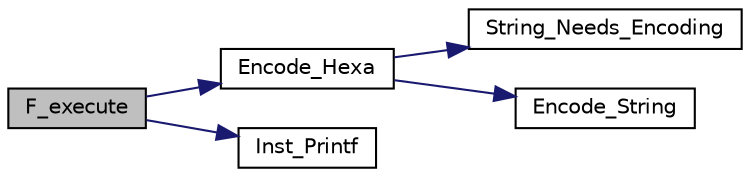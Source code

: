 digraph "F_execute"
{
  edge [fontname="Helvetica",fontsize="10",labelfontname="Helvetica",labelfontsize="10"];
  node [fontname="Helvetica",fontsize="10",shape=record];
  rankdir="LR";
  Node1 [label="F_execute",height=0.2,width=0.4,color="black", fillcolor="grey75", style="filled", fontcolor="black"];
  Node1 -> Node2 [color="midnightblue",fontsize="10",style="solid"];
  Node2 [label="Encode_Hexa",height=0.2,width=0.4,color="black", fillcolor="white", style="filled",URL="$decode__hexa_8c.html#a0aad39c0b4397f86ad4f9b31a906dc98"];
  Node2 -> Node3 [color="midnightblue",fontsize="10",style="solid"];
  Node3 [label="String_Needs_Encoding",height=0.2,width=0.4,color="black", fillcolor="white", style="filled",URL="$decode__hexa_8c.html#a8a7fa7613a1d5fd2eede3eac2b5c3e14"];
  Node2 -> Node4 [color="midnightblue",fontsize="10",style="solid"];
  Node4 [label="Encode_String",height=0.2,width=0.4,color="black", fillcolor="white", style="filled",URL="$decode__hexa_8c.html#af030172e978318216d4d40234f0a3287"];
  Node1 -> Node5 [color="midnightblue",fontsize="10",style="solid"];
  Node5 [label="Inst_Printf",height=0.2,width=0.4,color="black", fillcolor="white", style="filled",URL="$wam2ma_8c.html#a3cd8f58f2bf669fecf3c585a066f9d8b"];
}
